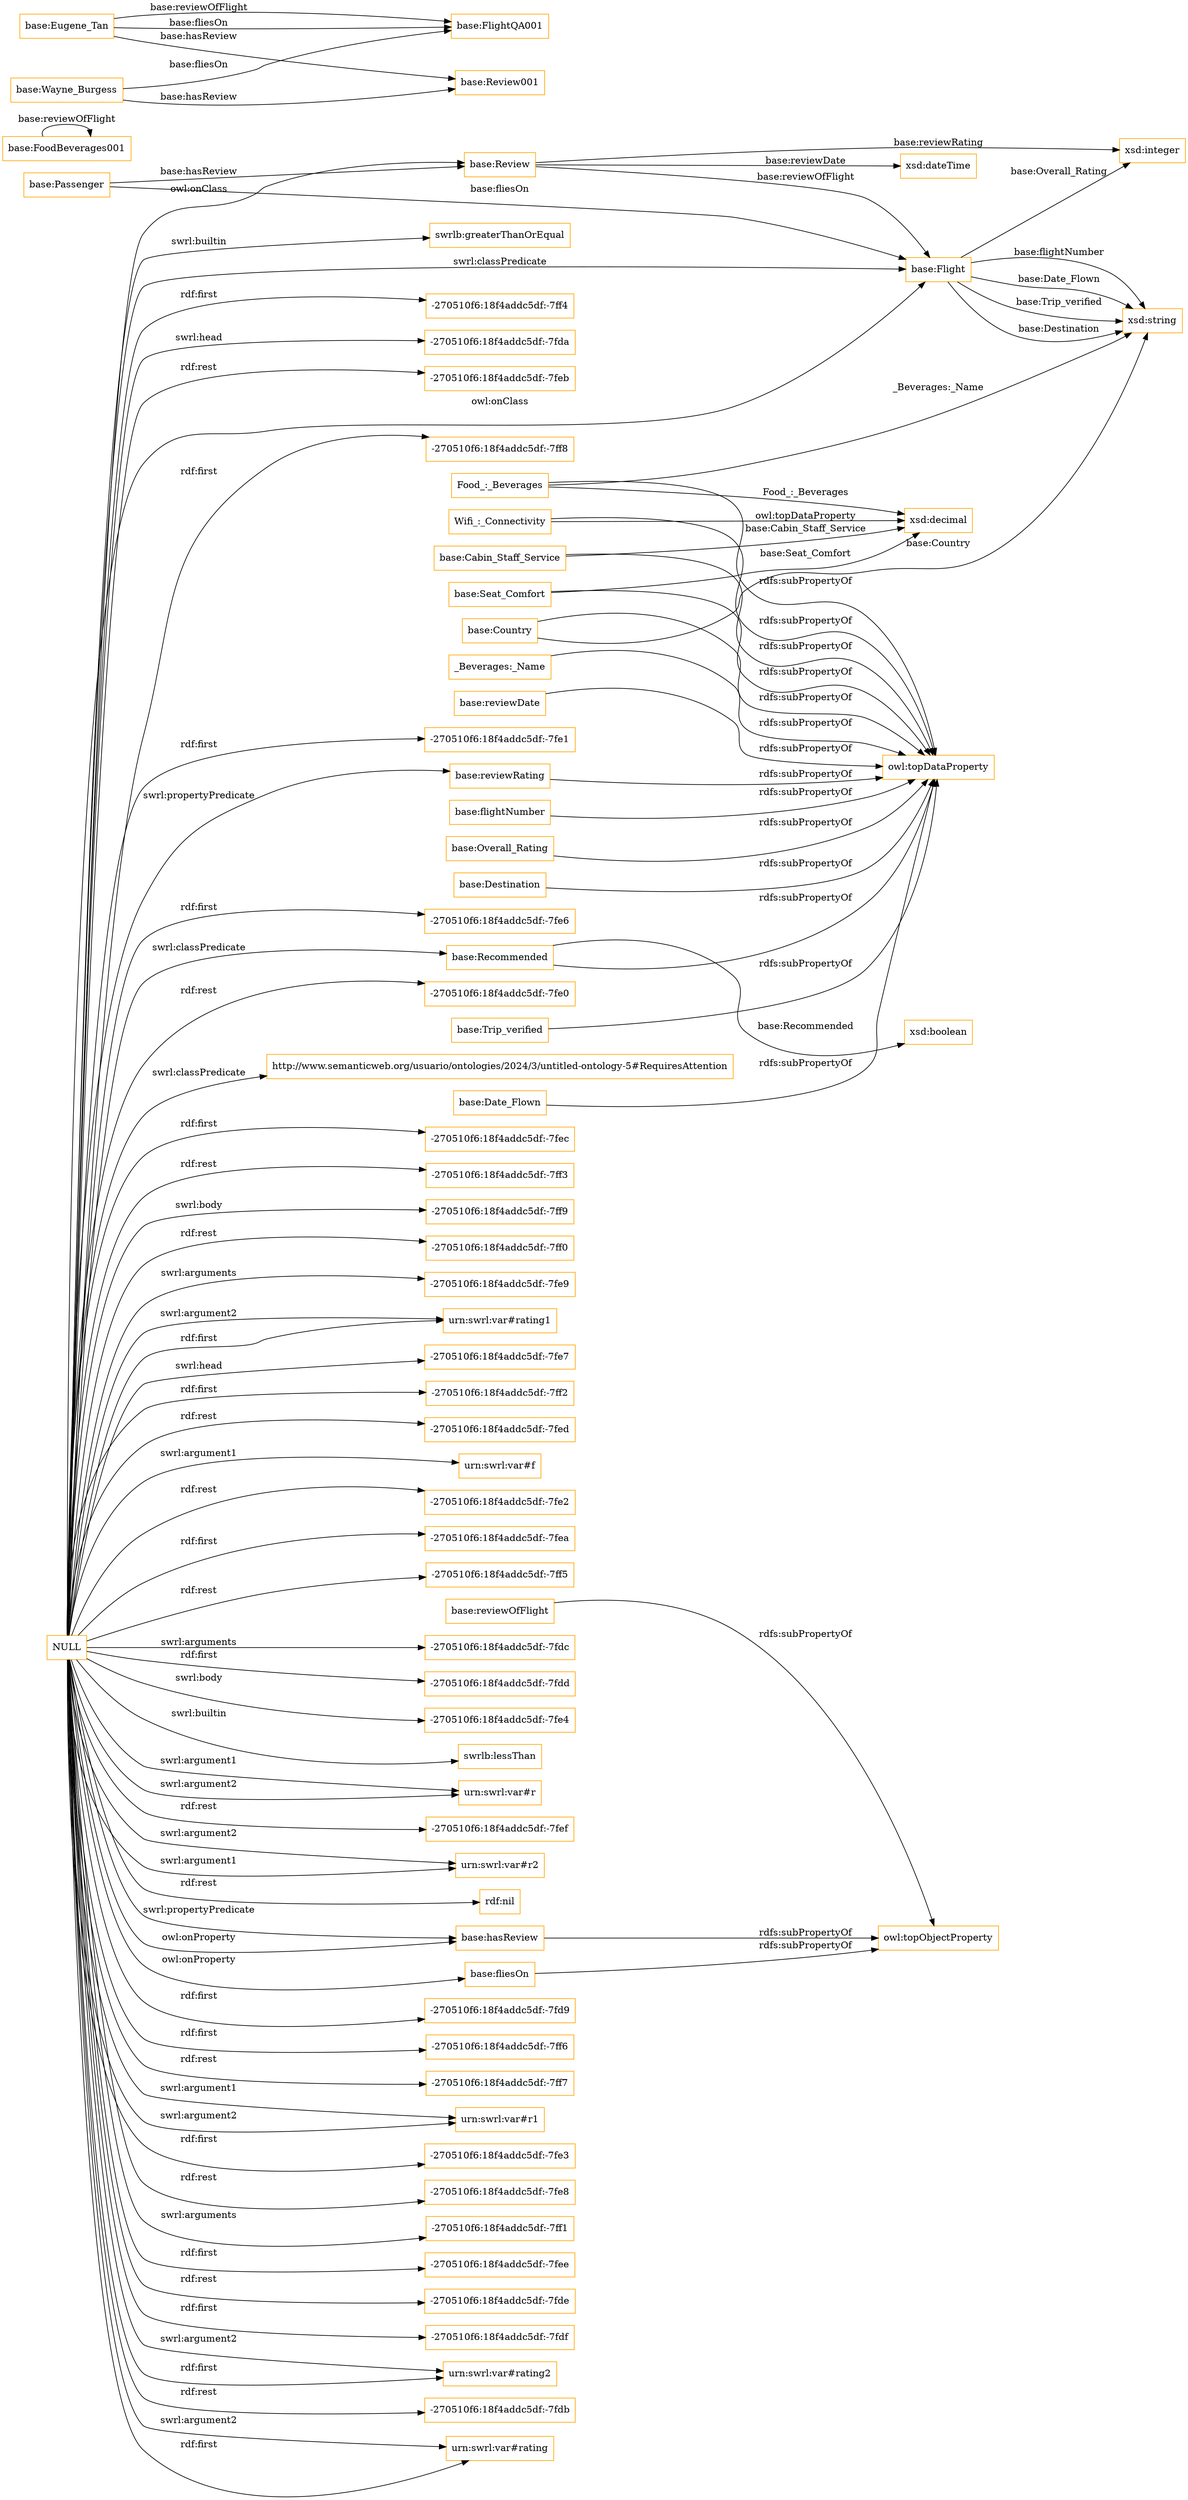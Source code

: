 digraph ar2dtool_diagram { 
rankdir=LR;
size="1501"
node [shape = rectangle, color="orange"]; "http://www.semanticweb.org/usuario/ontologies/2024/3/untitled-ontology-5#RequiresAttention" "base:Passenger" "base:Date_Flown" "base:Cabin_Staff_Service" "base:Country" "base:Seat_Comfort" "Wifi_:_Connectivity" "base:Review" "base:Overall_Rating" "base:Destination" "base:Recommended" "base:Trip_verified" "base:Flight" "Food_:_Beverages" ; /*classes style*/
	"NULL" -> "-270510f6:18f4addc5df:-7ff9" [ label = "swrl:body" ];
	"NULL" -> "-270510f6:18f4addc5df:-7ff0" [ label = "rdf:rest" ];
	"NULL" -> "-270510f6:18f4addc5df:-7fe9" [ label = "swrl:arguments" ];
	"NULL" -> "urn:swrl:var#rating1" [ label = "rdf:first" ];
	"NULL" -> "-270510f6:18f4addc5df:-7fe7" [ label = "swrl:head" ];
	"NULL" -> "-270510f6:18f4addc5df:-7ff2" [ label = "rdf:first" ];
	"NULL" -> "-270510f6:18f4addc5df:-7fed" [ label = "rdf:rest" ];
	"NULL" -> "base:reviewRating" [ label = "swrl:propertyPredicate" ];
	"NULL" -> "urn:swrl:var#f" [ label = "swrl:argument1" ];
	"NULL" -> "-270510f6:18f4addc5df:-7fe2" [ label = "rdf:rest" ];
	"NULL" -> "-270510f6:18f4addc5df:-7fea" [ label = "rdf:first" ];
	"NULL" -> "-270510f6:18f4addc5df:-7ff5" [ label = "rdf:rest" ];
	"NULL" -> "-270510f6:18f4addc5df:-7fdc" [ label = "swrl:arguments" ];
	"NULL" -> "-270510f6:18f4addc5df:-7fdd" [ label = "rdf:first" ];
	"NULL" -> "-270510f6:18f4addc5df:-7fe4" [ label = "swrl:body" ];
	"NULL" -> "swrlb:lessThan" [ label = "swrl:builtin" ];
	"NULL" -> "urn:swrl:var#r" [ label = "swrl:argument2" ];
	"NULL" -> "-270510f6:18f4addc5df:-7fef" [ label = "rdf:rest" ];
	"NULL" -> "urn:swrl:var#r2" [ label = "swrl:argument1" ];
	"NULL" -> "http://www.semanticweb.org/usuario/ontologies/2024/3/untitled-ontology-5#RequiresAttention" [ label = "swrl:classPredicate" ];
	"NULL" -> "rdf:nil" [ label = "rdf:rest" ];
	"NULL" -> "base:Review" [ label = "owl:onClass" ];
	"NULL" -> "base:hasReview" [ label = "owl:onProperty" ];
	"NULL" -> "-270510f6:18f4addc5df:-7fd9" [ label = "rdf:first" ];
	"NULL" -> "base:fliesOn" [ label = "owl:onProperty" ];
	"NULL" -> "-270510f6:18f4addc5df:-7ff6" [ label = "rdf:first" ];
	"NULL" -> "-270510f6:18f4addc5df:-7ff7" [ label = "rdf:rest" ];
	"NULL" -> "urn:swrl:var#r1" [ label = "swrl:argument2" ];
	"NULL" -> "urn:swrl:var#rating1" [ label = "swrl:argument2" ];
	"NULL" -> "-270510f6:18f4addc5df:-7fe3" [ label = "rdf:first" ];
	"NULL" -> "-270510f6:18f4addc5df:-7fe8" [ label = "rdf:rest" ];
	"NULL" -> "-270510f6:18f4addc5df:-7ff1" [ label = "swrl:arguments" ];
	"NULL" -> "-270510f6:18f4addc5df:-7fee" [ label = "rdf:first" ];
	"NULL" -> "base:Recommended" [ label = "swrl:classPredicate" ];
	"NULL" -> "-270510f6:18f4addc5df:-7fde" [ label = "rdf:rest" ];
	"NULL" -> "-270510f6:18f4addc5df:-7fdf" [ label = "rdf:first" ];
	"NULL" -> "base:Flight" [ label = "owl:onClass" ];
	"NULL" -> "urn:swrl:var#rating2" [ label = "rdf:first" ];
	"NULL" -> "urn:swrl:var#r1" [ label = "swrl:argument1" ];
	"NULL" -> "-270510f6:18f4addc5df:-7fdb" [ label = "rdf:rest" ];
	"NULL" -> "urn:swrl:var#rating" [ label = "rdf:first" ];
	"NULL" -> "base:hasReview" [ label = "swrl:propertyPredicate" ];
	"NULL" -> "urn:swrl:var#rating2" [ label = "swrl:argument2" ];
	"NULL" -> "swrlb:greaterThanOrEqual" [ label = "swrl:builtin" ];
	"NULL" -> "-270510f6:18f4addc5df:-7ff4" [ label = "rdf:first" ];
	"NULL" -> "-270510f6:18f4addc5df:-7fda" [ label = "swrl:head" ];
	"NULL" -> "-270510f6:18f4addc5df:-7feb" [ label = "rdf:rest" ];
	"NULL" -> "urn:swrl:var#rating" [ label = "swrl:argument2" ];
	"NULL" -> "-270510f6:18f4addc5df:-7ff8" [ label = "rdf:first" ];
	"NULL" -> "-270510f6:18f4addc5df:-7fe1" [ label = "rdf:first" ];
	"NULL" -> "base:Flight" [ label = "swrl:classPredicate" ];
	"NULL" -> "-270510f6:18f4addc5df:-7fe6" [ label = "rdf:first" ];
	"NULL" -> "-270510f6:18f4addc5df:-7fe0" [ label = "rdf:rest" ];
	"NULL" -> "urn:swrl:var#r2" [ label = "swrl:argument2" ];
	"NULL" -> "-270510f6:18f4addc5df:-7fec" [ label = "rdf:first" ];
	"NULL" -> "-270510f6:18f4addc5df:-7ff3" [ label = "rdf:rest" ];
	"NULL" -> "urn:swrl:var#r" [ label = "swrl:argument1" ];
	"base:Date_Flown" -> "owl:topDataProperty" [ label = "rdfs:subPropertyOf" ];
	"base:Destination" -> "owl:topDataProperty" [ label = "rdfs:subPropertyOf" ];
	"base:hasReview" -> "owl:topObjectProperty" [ label = "rdfs:subPropertyOf" ];
	"base:Seat_Comfort" -> "owl:topDataProperty" [ label = "rdfs:subPropertyOf" ];
	"base:FoodBeverages001" -> "base:FoodBeverages001" [ label = "base:reviewOfFlight" ];
	"base:Trip_verified" -> "owl:topDataProperty" [ label = "rdfs:subPropertyOf" ];
	"_Beverages:_Name" -> "owl:topDataProperty" [ label = "rdfs:subPropertyOf" ];
	"base:reviewOfFlight" -> "owl:topObjectProperty" [ label = "rdfs:subPropertyOf" ];
	"Wifi_:_Connectivity" -> "owl:topDataProperty" [ label = "rdfs:subPropertyOf" ];
	"base:Recommended" -> "owl:topDataProperty" [ label = "rdfs:subPropertyOf" ];
	"base:fliesOn" -> "owl:topObjectProperty" [ label = "rdfs:subPropertyOf" ];
	"base:Country" -> "owl:topDataProperty" [ label = "rdfs:subPropertyOf" ];
	"Food_:_Beverages" -> "owl:topDataProperty" [ label = "rdfs:subPropertyOf" ];
	"base:reviewDate" -> "owl:topDataProperty" [ label = "rdfs:subPropertyOf" ];
	"base:reviewRating" -> "owl:topDataProperty" [ label = "rdfs:subPropertyOf" ];
	"base:Wayne_Burgess" -> "base:Review001" [ label = "base:hasReview" ];
	"base:Wayne_Burgess" -> "base:FlightQA001" [ label = "base:fliesOn" ];
	"base:flightNumber" -> "owl:topDataProperty" [ label = "rdfs:subPropertyOf" ];
	"base:Eugene_Tan" -> "base:FlightQA001" [ label = "base:reviewOfFlight" ];
	"base:Eugene_Tan" -> "base:FlightQA001" [ label = "base:fliesOn" ];
	"base:Eugene_Tan" -> "base:Review001" [ label = "base:hasReview" ];
	"base:Overall_Rating" -> "owl:topDataProperty" [ label = "rdfs:subPropertyOf" ];
	"base:Cabin_Staff_Service" -> "owl:topDataProperty" [ label = "rdfs:subPropertyOf" ];
	"base:Flight" -> "xsd:string" [ label = "base:Trip_verified" ];
	"base:Flight" -> "xsd:string" [ label = "base:Destination" ];
	"base:Flight" -> "xsd:integer" [ label = "base:Overall_Rating" ];
	"base:Seat_Comfort" -> "xsd:decimal" [ label = "base:Seat_Comfort" ];
	"base:Country" -> "xsd:string" [ label = "base:Country" ];
	"base:Review" -> "xsd:integer" [ label = "base:reviewRating" ];
	"base:Flight" -> "xsd:string" [ label = "base:flightNumber" ];
	"base:Passenger" -> "base:Review" [ label = "base:hasReview" ];
	"base:Cabin_Staff_Service" -> "xsd:decimal" [ label = "base:Cabin_Staff_Service" ];
	"base:Review" -> "xsd:dateTime" [ label = "base:reviewDate" ];
	"base:Flight" -> "xsd:string" [ label = "base:Date_Flown" ];
	"Wifi_:_Connectivity" -> "xsd:decimal" [ label = "owl:topDataProperty" ];
	"base:Review" -> "base:Flight" [ label = "base:reviewOfFlight" ];
	"base:Recommended" -> "xsd:boolean" [ label = "base:Recommended" ];
	"Food_:_Beverages" -> "xsd:decimal" [ label = "Food_:_Beverages" ];
	"Food_:_Beverages" -> "xsd:string" [ label = "_Beverages:_Name" ];
	"base:Passenger" -> "base:Flight" [ label = "base:fliesOn" ];

}
